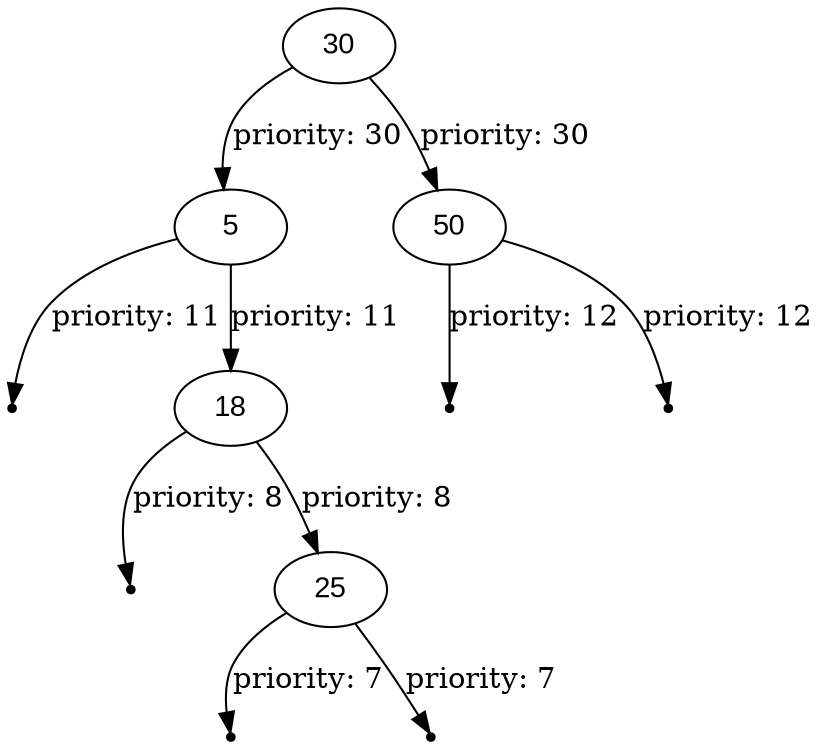 digraph BinarySearchTree {
    node [fontname = "Arial"];
    30 -> 5 [label="priority: 30"];
    null0[shape=point];
    5 -> null0 [label="priority: 11"];
    5 -> 18 [label="priority: 11"];
    null1[shape=point];
    18 -> null1 [label="priority: 8"];
    18 -> 25 [label="priority: 8"];
    null2[shape=point];
    25 -> null2 [label="priority: 7"];
    null3[shape=point];
    25 -> null3 [label="priority: 7"];
    30 -> 50 [label="priority: 30"];
    null4[shape=point];
    50 -> null4 [label="priority: 12"];
    null5[shape=point];
    50 -> null5 [label="priority: 12"];
}